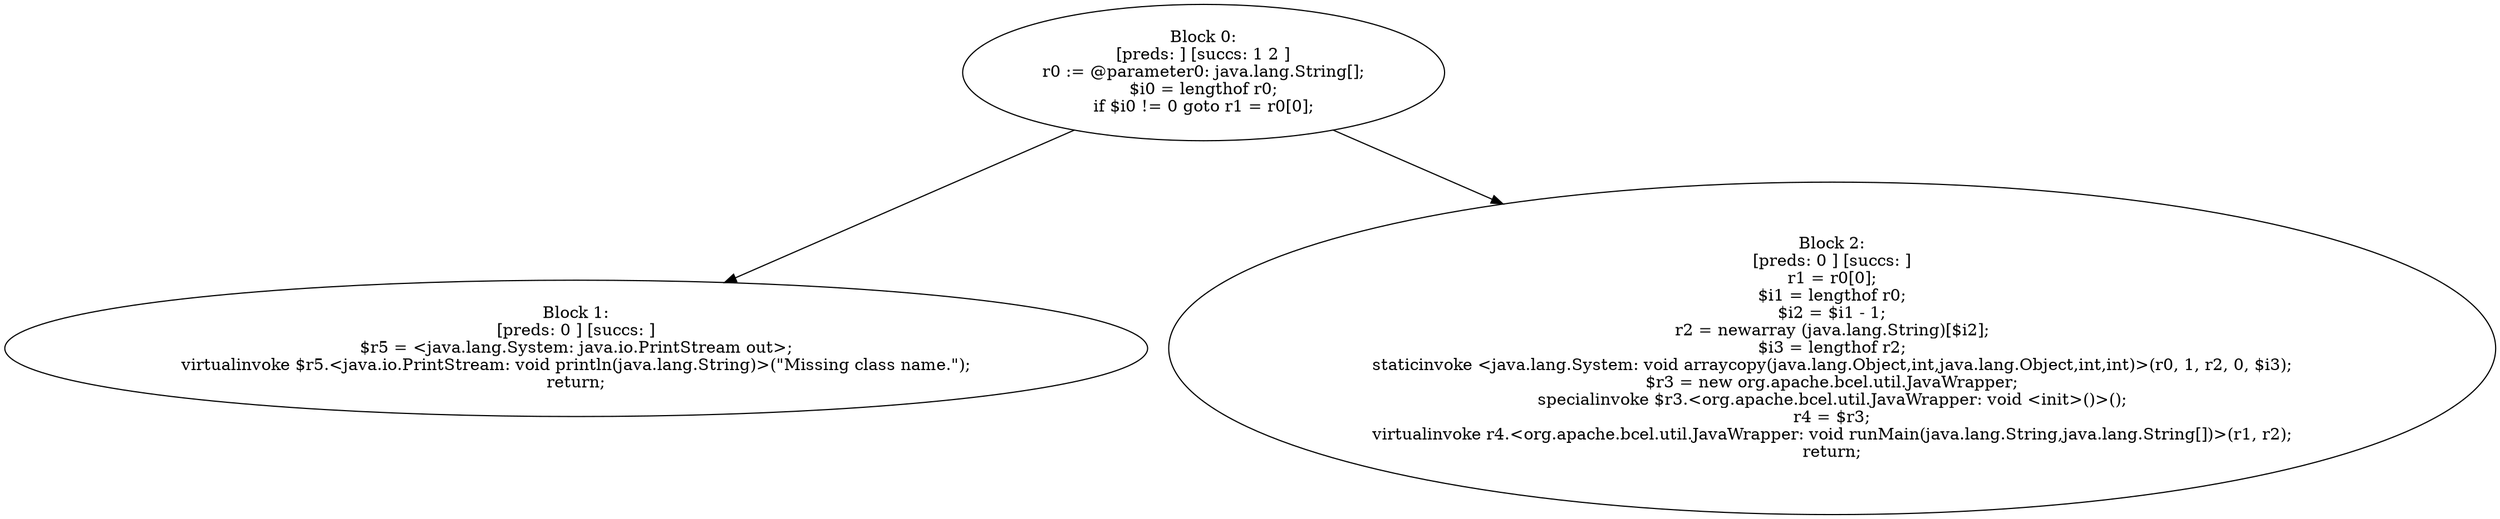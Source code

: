 digraph "unitGraph" {
    "Block 0:
[preds: ] [succs: 1 2 ]
r0 := @parameter0: java.lang.String[];
$i0 = lengthof r0;
if $i0 != 0 goto r1 = r0[0];
"
    "Block 1:
[preds: 0 ] [succs: ]
$r5 = <java.lang.System: java.io.PrintStream out>;
virtualinvoke $r5.<java.io.PrintStream: void println(java.lang.String)>(\"Missing class name.\");
return;
"
    "Block 2:
[preds: 0 ] [succs: ]
r1 = r0[0];
$i1 = lengthof r0;
$i2 = $i1 - 1;
r2 = newarray (java.lang.String)[$i2];
$i3 = lengthof r2;
staticinvoke <java.lang.System: void arraycopy(java.lang.Object,int,java.lang.Object,int,int)>(r0, 1, r2, 0, $i3);
$r3 = new org.apache.bcel.util.JavaWrapper;
specialinvoke $r3.<org.apache.bcel.util.JavaWrapper: void <init>()>();
r4 = $r3;
virtualinvoke r4.<org.apache.bcel.util.JavaWrapper: void runMain(java.lang.String,java.lang.String[])>(r1, r2);
return;
"
    "Block 0:
[preds: ] [succs: 1 2 ]
r0 := @parameter0: java.lang.String[];
$i0 = lengthof r0;
if $i0 != 0 goto r1 = r0[0];
"->"Block 1:
[preds: 0 ] [succs: ]
$r5 = <java.lang.System: java.io.PrintStream out>;
virtualinvoke $r5.<java.io.PrintStream: void println(java.lang.String)>(\"Missing class name.\");
return;
";
    "Block 0:
[preds: ] [succs: 1 2 ]
r0 := @parameter0: java.lang.String[];
$i0 = lengthof r0;
if $i0 != 0 goto r1 = r0[0];
"->"Block 2:
[preds: 0 ] [succs: ]
r1 = r0[0];
$i1 = lengthof r0;
$i2 = $i1 - 1;
r2 = newarray (java.lang.String)[$i2];
$i3 = lengthof r2;
staticinvoke <java.lang.System: void arraycopy(java.lang.Object,int,java.lang.Object,int,int)>(r0, 1, r2, 0, $i3);
$r3 = new org.apache.bcel.util.JavaWrapper;
specialinvoke $r3.<org.apache.bcel.util.JavaWrapper: void <init>()>();
r4 = $r3;
virtualinvoke r4.<org.apache.bcel.util.JavaWrapper: void runMain(java.lang.String,java.lang.String[])>(r1, r2);
return;
";
}
